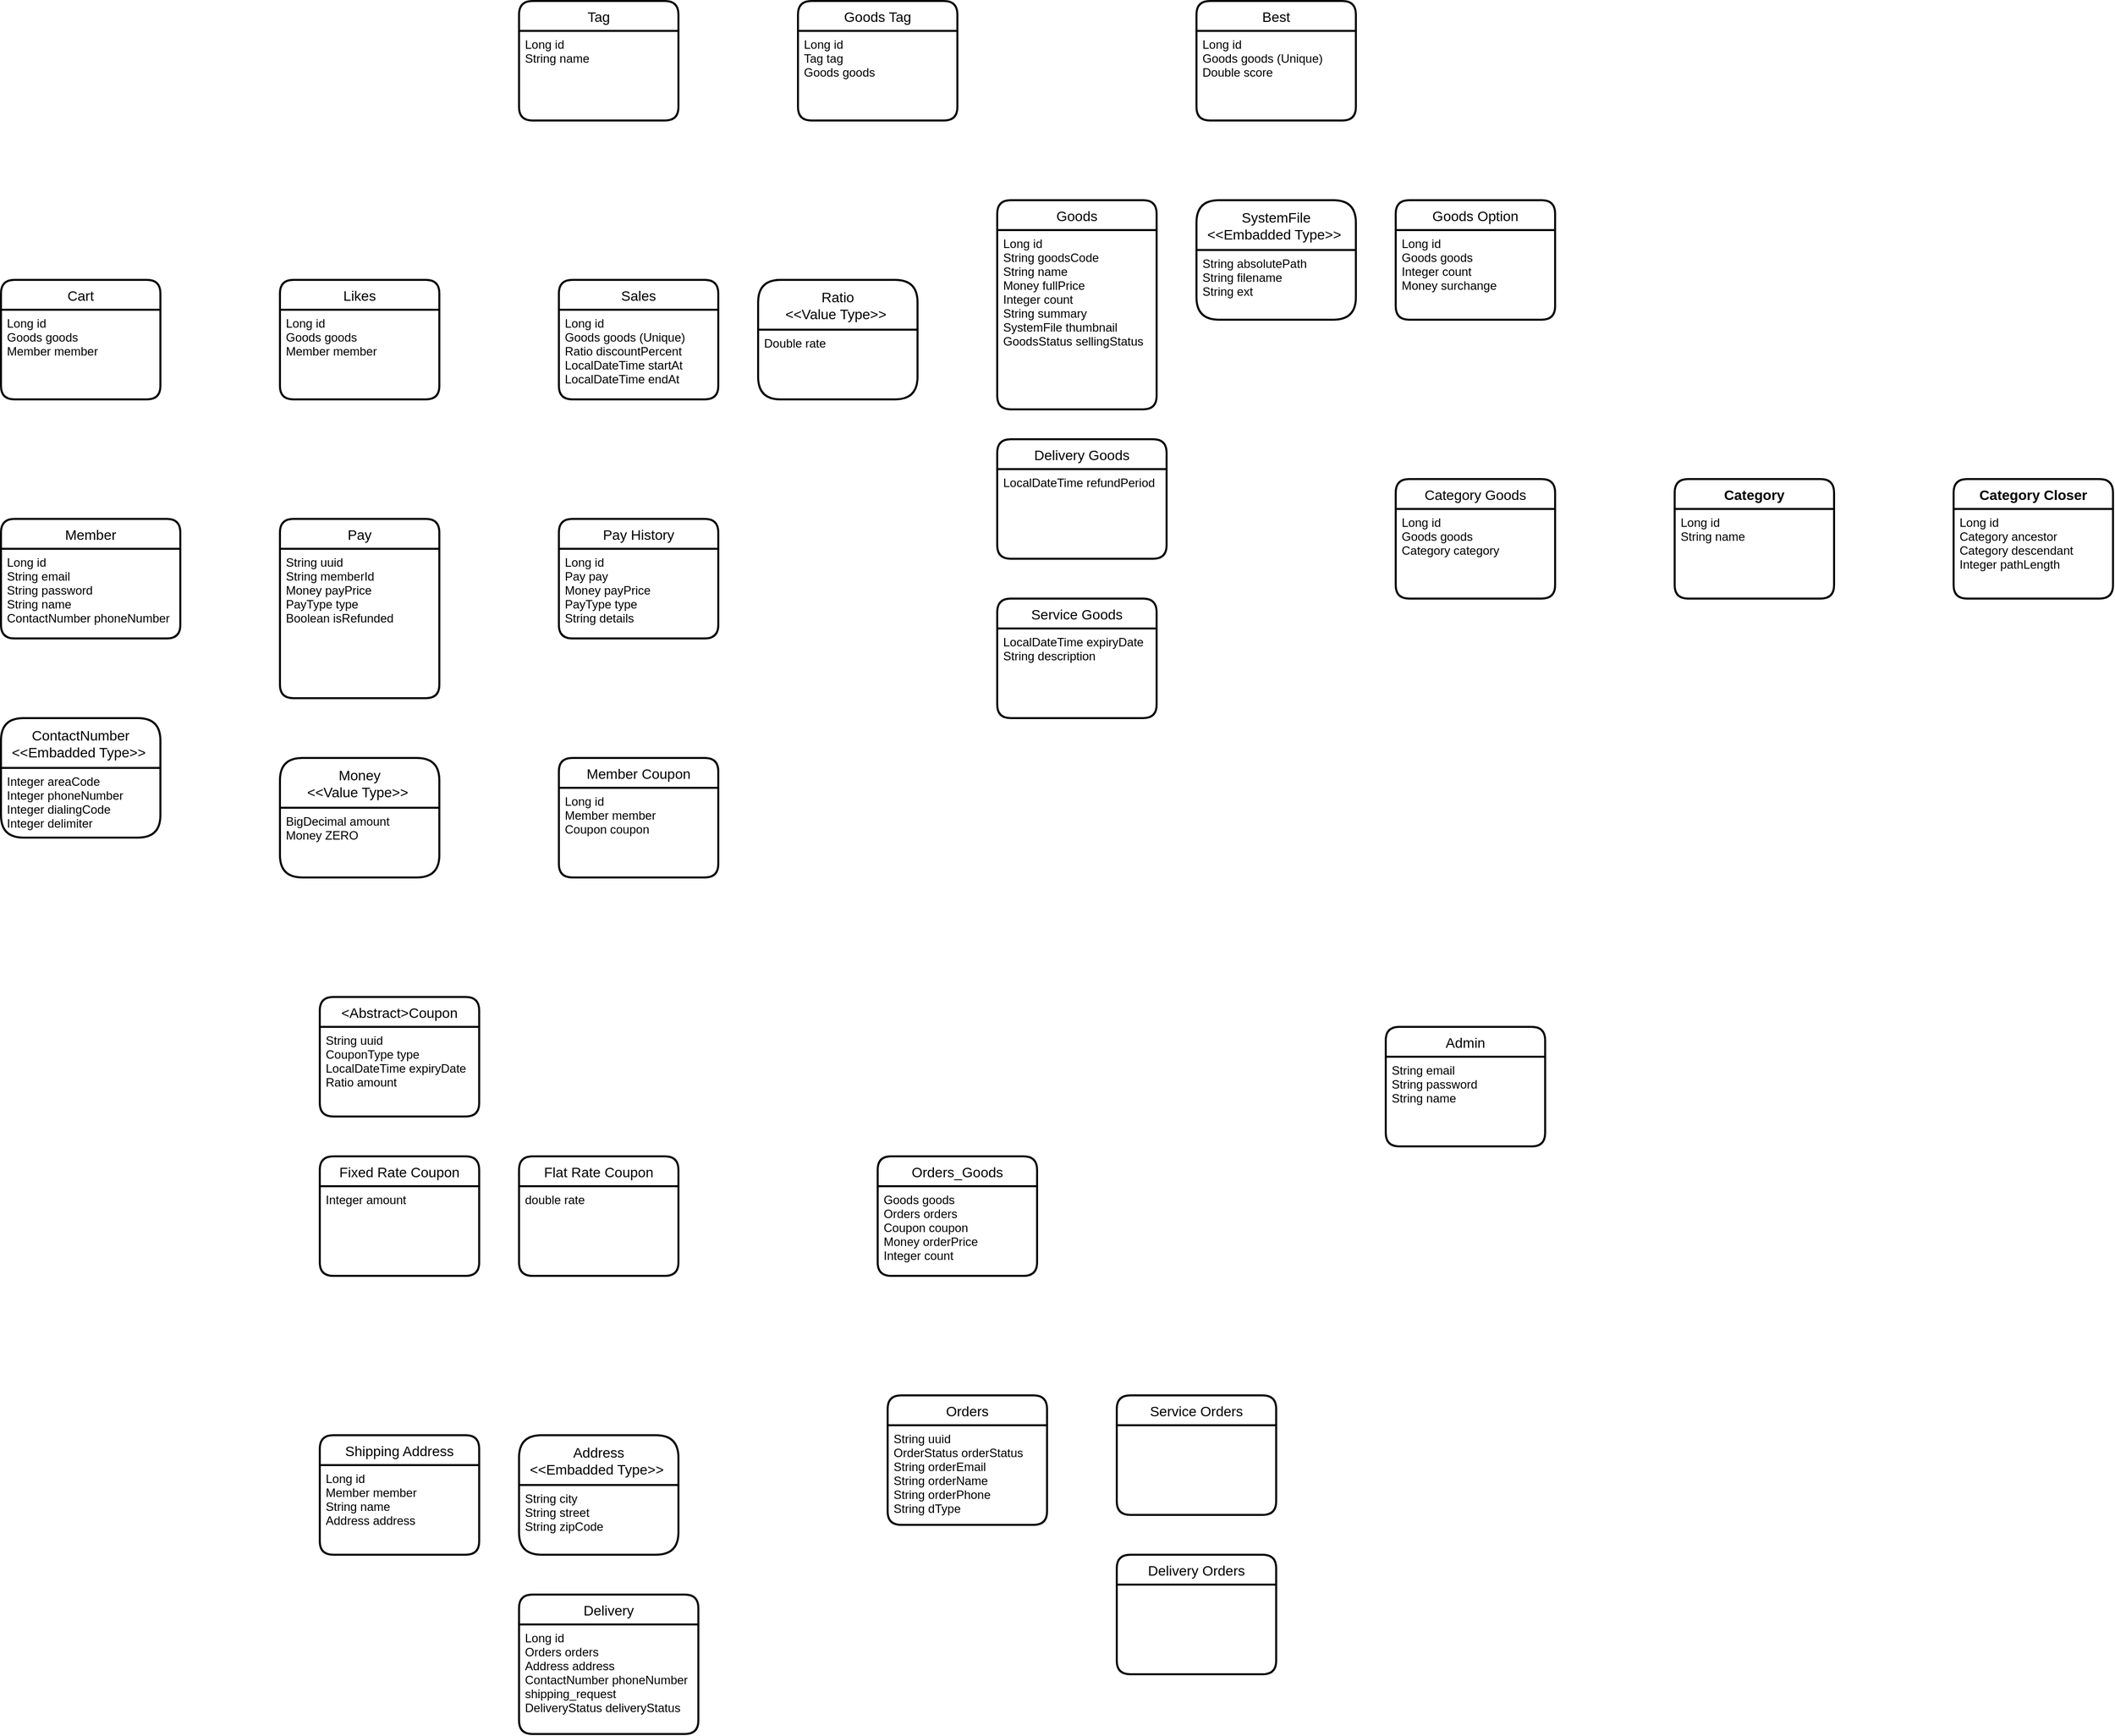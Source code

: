 <mxfile version="14.9.6" type="github">
  <diagram id="R2lEEEUBdFMjLlhIrx00" name="Page-1">
    <mxGraphModel dx="465" dy="270" grid="1" gridSize="10" guides="1" tooltips="1" connect="1" arrows="1" fold="1" page="1" pageScale="1" pageWidth="850" pageHeight="1100" math="0" shadow="0" extFonts="Permanent Marker^https://fonts.googleapis.com/css?family=Permanent+Marker">
      <root>
        <mxCell id="0" />
        <mxCell id="1" parent="0" />
        <mxCell id="LhNx0IezDrV9IMbFQ53--1" value="Cart" style="swimlane;childLayout=stackLayout;horizontal=1;startSize=30;horizontalStack=0;rounded=1;fontSize=14;fontStyle=0;strokeWidth=2;resizeParent=0;resizeLast=1;shadow=0;dashed=0;align=center;" vertex="1" parent="1">
          <mxGeometry x="40" y="440" width="160" height="120" as="geometry" />
        </mxCell>
        <mxCell id="LhNx0IezDrV9IMbFQ53--2" value="Long id&#xa;Goods goods&#xa;Member member" style="align=left;strokeColor=none;fillColor=none;spacingLeft=4;fontSize=12;verticalAlign=top;resizable=0;rotatable=0;part=1;" vertex="1" parent="LhNx0IezDrV9IMbFQ53--1">
          <mxGeometry y="30" width="160" height="90" as="geometry" />
        </mxCell>
        <mxCell id="LhNx0IezDrV9IMbFQ53--3" value="Goods" style="swimlane;childLayout=stackLayout;horizontal=1;startSize=30;horizontalStack=0;rounded=1;fontSize=14;fontStyle=0;strokeWidth=2;resizeParent=0;resizeLast=1;shadow=0;dashed=0;align=center;" vertex="1" parent="1">
          <mxGeometry x="1040" y="360" width="160" height="210" as="geometry" />
        </mxCell>
        <mxCell id="LhNx0IezDrV9IMbFQ53--4" value="Long id&#xa;String goodsCode&#xa;String name&#xa;Money fullPrice&#xa;Integer count&#xa;String summary&#xa;SystemFile thumbnail&#xa;GoodsStatus sellingStatus&#xa; " style="align=left;strokeColor=none;fillColor=none;spacingLeft=4;fontSize=12;verticalAlign=top;resizable=0;rotatable=0;part=1;" vertex="1" parent="LhNx0IezDrV9IMbFQ53--3">
          <mxGeometry y="30" width="160" height="180" as="geometry" />
        </mxCell>
        <mxCell id="LhNx0IezDrV9IMbFQ53--6" value="Member" style="swimlane;childLayout=stackLayout;horizontal=1;startSize=30;horizontalStack=0;rounded=1;fontSize=14;fontStyle=0;strokeWidth=2;resizeParent=0;resizeLast=1;shadow=0;dashed=0;align=center;" vertex="1" parent="1">
          <mxGeometry x="40" y="680" width="180" height="120" as="geometry" />
        </mxCell>
        <mxCell id="LhNx0IezDrV9IMbFQ53--7" value="Long id&#xa;String email&#xa;String password&#xa;String name&#xa;ContactNumber phoneNumber" style="align=left;strokeColor=none;fillColor=none;spacingLeft=4;fontSize=12;verticalAlign=top;resizable=0;rotatable=0;part=1;" vertex="1" parent="LhNx0IezDrV9IMbFQ53--6">
          <mxGeometry y="30" width="180" height="90" as="geometry" />
        </mxCell>
        <mxCell id="LhNx0IezDrV9IMbFQ53--8" value="Likes" style="swimlane;childLayout=stackLayout;horizontal=1;startSize=30;horizontalStack=0;rounded=1;fontSize=14;fontStyle=0;strokeWidth=2;resizeParent=0;resizeLast=1;shadow=0;dashed=0;align=center;" vertex="1" parent="1">
          <mxGeometry x="320" y="440" width="160" height="120" as="geometry" />
        </mxCell>
        <mxCell id="LhNx0IezDrV9IMbFQ53--9" value="Long id&#xa;Goods goods&#xa;Member member" style="align=left;strokeColor=none;fillColor=none;spacingLeft=4;fontSize=12;verticalAlign=top;resizable=0;rotatable=0;part=1;" vertex="1" parent="LhNx0IezDrV9IMbFQ53--8">
          <mxGeometry y="30" width="160" height="90" as="geometry" />
        </mxCell>
        <mxCell id="LhNx0IezDrV9IMbFQ53--11" value="Sales" style="swimlane;childLayout=stackLayout;horizontal=1;startSize=30;horizontalStack=0;rounded=1;fontSize=14;fontStyle=0;strokeWidth=2;resizeParent=0;resizeLast=1;shadow=0;dashed=0;align=center;" vertex="1" parent="1">
          <mxGeometry x="600" y="440" width="160" height="120" as="geometry" />
        </mxCell>
        <mxCell id="LhNx0IezDrV9IMbFQ53--12" value="Long id&#xa;Goods goods (Unique)&#xa;Ratio discountPercent&#xa;LocalDateTime startAt&#xa;LocalDateTime endAt" style="align=left;strokeColor=none;fillColor=none;spacingLeft=4;fontSize=12;verticalAlign=top;resizable=0;rotatable=0;part=1;" vertex="1" parent="LhNx0IezDrV9IMbFQ53--11">
          <mxGeometry y="30" width="160" height="90" as="geometry" />
        </mxCell>
        <mxCell id="LhNx0IezDrV9IMbFQ53--13" value="Pay" style="swimlane;childLayout=stackLayout;horizontal=1;startSize=30;horizontalStack=0;rounded=1;fontSize=14;fontStyle=0;strokeWidth=2;resizeParent=0;resizeLast=1;shadow=0;dashed=0;align=center;" vertex="1" parent="1">
          <mxGeometry x="320" y="680" width="160" height="180" as="geometry" />
        </mxCell>
        <mxCell id="LhNx0IezDrV9IMbFQ53--14" value="String uuid&#xa;String memberId&#xa;Money payPrice&#xa;PayType type&#xa;Boolean isRefunded&#xa;" style="align=left;strokeColor=none;fillColor=none;spacingLeft=4;fontSize=12;verticalAlign=top;resizable=0;rotatable=0;part=1;" vertex="1" parent="LhNx0IezDrV9IMbFQ53--13">
          <mxGeometry y="30" width="160" height="150" as="geometry" />
        </mxCell>
        <mxCell id="LhNx0IezDrV9IMbFQ53--16" value="Pay History" style="swimlane;childLayout=stackLayout;horizontal=1;startSize=30;horizontalStack=0;rounded=1;fontSize=14;fontStyle=0;strokeWidth=2;resizeParent=0;resizeLast=1;shadow=0;dashed=0;align=center;" vertex="1" parent="1">
          <mxGeometry x="600" y="680" width="160" height="120" as="geometry" />
        </mxCell>
        <mxCell id="LhNx0IezDrV9IMbFQ53--17" value="Long id&#xa;Pay pay&#xa;Money payPrice&#xa;PayType type&#xa;String details" style="align=left;strokeColor=none;fillColor=none;spacingLeft=4;fontSize=12;verticalAlign=top;resizable=0;rotatable=0;part=1;" vertex="1" parent="LhNx0IezDrV9IMbFQ53--16">
          <mxGeometry y="30" width="160" height="90" as="geometry" />
        </mxCell>
        <mxCell id="LhNx0IezDrV9IMbFQ53--19" value="Member Coupon" style="swimlane;childLayout=stackLayout;horizontal=1;startSize=30;horizontalStack=0;rounded=1;fontSize=14;fontStyle=0;strokeWidth=2;resizeParent=0;resizeLast=1;shadow=0;dashed=0;align=center;" vertex="1" parent="1">
          <mxGeometry x="600" y="920" width="160" height="120" as="geometry" />
        </mxCell>
        <mxCell id="LhNx0IezDrV9IMbFQ53--20" value="Long id&#xa;Member member&#xa;Coupon coupon" style="align=left;strokeColor=none;fillColor=none;spacingLeft=4;fontSize=12;verticalAlign=top;resizable=0;rotatable=0;part=1;" vertex="1" parent="LhNx0IezDrV9IMbFQ53--19">
          <mxGeometry y="30" width="160" height="90" as="geometry" />
        </mxCell>
        <mxCell id="LhNx0IezDrV9IMbFQ53--21" value="&lt;Abstract&gt;Coupon" style="swimlane;childLayout=stackLayout;horizontal=1;startSize=30;horizontalStack=0;rounded=1;fontSize=14;fontStyle=0;strokeWidth=2;resizeParent=0;resizeLast=1;shadow=0;dashed=0;align=center;" vertex="1" parent="1">
          <mxGeometry x="360" y="1160" width="160" height="120" as="geometry" />
        </mxCell>
        <mxCell id="LhNx0IezDrV9IMbFQ53--22" value="String uuid&#xa;CouponType type&#xa;LocalDateTime expiryDate&#xa;Ratio amount" style="align=left;strokeColor=none;fillColor=none;spacingLeft=4;fontSize=12;verticalAlign=top;resizable=0;rotatable=0;part=1;" vertex="1" parent="LhNx0IezDrV9IMbFQ53--21">
          <mxGeometry y="30" width="160" height="90" as="geometry" />
        </mxCell>
        <mxCell id="LhNx0IezDrV9IMbFQ53--23" value="Fixed Rate Coupon" style="swimlane;childLayout=stackLayout;horizontal=1;startSize=30;horizontalStack=0;rounded=1;fontSize=14;fontStyle=0;strokeWidth=2;resizeParent=0;resizeLast=1;shadow=0;dashed=0;align=center;" vertex="1" parent="1">
          <mxGeometry x="360" y="1320" width="160" height="120" as="geometry" />
        </mxCell>
        <mxCell id="LhNx0IezDrV9IMbFQ53--24" value="Integer amount" style="align=left;strokeColor=none;fillColor=none;spacingLeft=4;fontSize=12;verticalAlign=top;resizable=0;rotatable=0;part=1;" vertex="1" parent="LhNx0IezDrV9IMbFQ53--23">
          <mxGeometry y="30" width="160" height="90" as="geometry" />
        </mxCell>
        <mxCell id="LhNx0IezDrV9IMbFQ53--25" value="Flat Rate Coupon" style="swimlane;childLayout=stackLayout;horizontal=1;startSize=30;horizontalStack=0;rounded=1;fontSize=14;fontStyle=0;strokeWidth=2;resizeParent=0;resizeLast=1;shadow=0;dashed=0;align=center;" vertex="1" parent="1">
          <mxGeometry x="560" y="1320" width="160" height="120" as="geometry" />
        </mxCell>
        <mxCell id="LhNx0IezDrV9IMbFQ53--26" value="double rate" style="align=left;strokeColor=none;fillColor=none;spacingLeft=4;fontSize=12;verticalAlign=top;resizable=0;rotatable=0;part=1;" vertex="1" parent="LhNx0IezDrV9IMbFQ53--25">
          <mxGeometry y="30" width="160" height="90" as="geometry" />
        </mxCell>
        <mxCell id="LhNx0IezDrV9IMbFQ53--27" value="Shipping Address" style="swimlane;childLayout=stackLayout;horizontal=1;startSize=30;horizontalStack=0;rounded=1;fontSize=14;fontStyle=0;strokeWidth=2;resizeParent=0;resizeLast=1;shadow=0;dashed=0;align=center;" vertex="1" parent="1">
          <mxGeometry x="360" y="1600" width="160" height="120" as="geometry" />
        </mxCell>
        <mxCell id="LhNx0IezDrV9IMbFQ53--28" value="Long id&#xa;Member member&#xa;String name&#xa;Address address" style="align=left;strokeColor=none;fillColor=none;spacingLeft=4;fontSize=12;verticalAlign=top;resizable=0;rotatable=0;part=1;" vertex="1" parent="LhNx0IezDrV9IMbFQ53--27">
          <mxGeometry y="30" width="160" height="90" as="geometry" />
        </mxCell>
        <mxCell id="LhNx0IezDrV9IMbFQ53--29" value="Delivery" style="swimlane;childLayout=stackLayout;horizontal=1;startSize=30;horizontalStack=0;rounded=1;fontSize=14;fontStyle=0;strokeWidth=2;resizeParent=0;resizeLast=1;shadow=0;dashed=0;align=center;" vertex="1" parent="1">
          <mxGeometry x="560" y="1760" width="180" height="140" as="geometry" />
        </mxCell>
        <mxCell id="LhNx0IezDrV9IMbFQ53--30" value="Long id&#xa;Orders orders&#xa;Address address&#xa;ContactNumber phoneNumber&#xa;shipping_request&#xa;DeliveryStatus deliveryStatus&#xa;" style="align=left;strokeColor=none;fillColor=none;spacingLeft=4;fontSize=12;verticalAlign=top;resizable=0;rotatable=0;part=1;" vertex="1" parent="LhNx0IezDrV9IMbFQ53--29">
          <mxGeometry y="30" width="180" height="110" as="geometry" />
        </mxCell>
        <mxCell id="LhNx0IezDrV9IMbFQ53--31" value="Orders" style="swimlane;childLayout=stackLayout;horizontal=1;startSize=30;horizontalStack=0;rounded=1;fontSize=14;fontStyle=0;strokeWidth=2;resizeParent=0;resizeLast=1;shadow=0;dashed=0;align=center;" vertex="1" parent="1">
          <mxGeometry x="930" y="1560" width="160" height="130" as="geometry" />
        </mxCell>
        <mxCell id="LhNx0IezDrV9IMbFQ53--32" value="String uuid&#xa;OrderStatus orderStatus&#xa;String orderEmail&#xa;String orderName&#xa;String orderPhone&#xa;String dType" style="align=left;strokeColor=none;fillColor=none;spacingLeft=4;fontSize=12;verticalAlign=top;resizable=0;rotatable=0;part=1;" vertex="1" parent="LhNx0IezDrV9IMbFQ53--31">
          <mxGeometry y="30" width="160" height="100" as="geometry" />
        </mxCell>
        <mxCell id="LhNx0IezDrV9IMbFQ53--34" value="Service Orders" style="swimlane;childLayout=stackLayout;horizontal=1;startSize=30;horizontalStack=0;rounded=1;fontSize=14;fontStyle=0;strokeWidth=2;resizeParent=0;resizeLast=1;shadow=0;dashed=0;align=center;" vertex="1" parent="1">
          <mxGeometry x="1160" y="1560" width="160" height="120" as="geometry" />
        </mxCell>
        <mxCell id="LhNx0IezDrV9IMbFQ53--36" value="Delivery Orders" style="swimlane;childLayout=stackLayout;horizontal=1;startSize=30;horizontalStack=0;rounded=1;fontSize=14;fontStyle=0;strokeWidth=2;resizeParent=0;resizeLast=1;shadow=0;dashed=0;align=center;" vertex="1" parent="1">
          <mxGeometry x="1160" y="1720" width="160" height="120" as="geometry" />
        </mxCell>
        <mxCell id="LhNx0IezDrV9IMbFQ53--38" value="Orders_Goods" style="swimlane;childLayout=stackLayout;horizontal=1;startSize=30;horizontalStack=0;rounded=1;fontSize=14;fontStyle=0;strokeWidth=2;resizeParent=0;resizeLast=1;shadow=0;dashed=0;align=center;" vertex="1" parent="1">
          <mxGeometry x="920" y="1320" width="160" height="120" as="geometry" />
        </mxCell>
        <mxCell id="LhNx0IezDrV9IMbFQ53--39" value="Goods goods&#xa;Orders orders&#xa;Coupon coupon&#xa;Money orderPrice&#xa;Integer count" style="align=left;strokeColor=none;fillColor=none;spacingLeft=4;fontSize=12;verticalAlign=top;resizable=0;rotatable=0;part=1;" vertex="1" parent="LhNx0IezDrV9IMbFQ53--38">
          <mxGeometry y="30" width="160" height="90" as="geometry" />
        </mxCell>
        <mxCell id="LhNx0IezDrV9IMbFQ53--40" value="Admin" style="swimlane;childLayout=stackLayout;horizontal=1;startSize=30;horizontalStack=0;rounded=1;fontSize=14;fontStyle=0;strokeWidth=2;resizeParent=0;resizeLast=1;shadow=0;dashed=0;align=center;" vertex="1" parent="1">
          <mxGeometry x="1430" y="1190" width="160" height="120" as="geometry" />
        </mxCell>
        <mxCell id="LhNx0IezDrV9IMbFQ53--41" value="String email&#xa;String password&#xa;String name" style="align=left;strokeColor=none;fillColor=none;spacingLeft=4;fontSize=12;verticalAlign=top;resizable=0;rotatable=0;part=1;" vertex="1" parent="LhNx0IezDrV9IMbFQ53--40">
          <mxGeometry y="30" width="160" height="90" as="geometry" />
        </mxCell>
        <mxCell id="LhNx0IezDrV9IMbFQ53--42" value="Goods Tag" style="swimlane;childLayout=stackLayout;horizontal=1;startSize=30;horizontalStack=0;rounded=1;fontSize=14;fontStyle=0;strokeWidth=2;resizeParent=0;resizeLast=1;shadow=0;dashed=0;align=center;" vertex="1" parent="1">
          <mxGeometry x="840" y="160" width="160" height="120" as="geometry" />
        </mxCell>
        <mxCell id="LhNx0IezDrV9IMbFQ53--43" value="Long id&#xa;Tag tag&#xa;Goods goods" style="align=left;strokeColor=none;fillColor=none;spacingLeft=4;fontSize=12;verticalAlign=top;resizable=0;rotatable=0;part=1;" vertex="1" parent="LhNx0IezDrV9IMbFQ53--42">
          <mxGeometry y="30" width="160" height="90" as="geometry" />
        </mxCell>
        <mxCell id="LhNx0IezDrV9IMbFQ53--44" value="Tag" style="swimlane;childLayout=stackLayout;horizontal=1;startSize=30;horizontalStack=0;rounded=1;fontSize=14;fontStyle=0;strokeWidth=2;resizeParent=0;resizeLast=1;shadow=0;dashed=0;align=center;" vertex="1" parent="1">
          <mxGeometry x="560" y="160" width="160" height="120" as="geometry" />
        </mxCell>
        <mxCell id="LhNx0IezDrV9IMbFQ53--45" value="Long id&#xa;String name&#xa;" style="align=left;strokeColor=none;fillColor=none;spacingLeft=4;fontSize=12;verticalAlign=top;resizable=0;rotatable=0;part=1;" vertex="1" parent="LhNx0IezDrV9IMbFQ53--44">
          <mxGeometry y="30" width="160" height="90" as="geometry" />
        </mxCell>
        <mxCell id="LhNx0IezDrV9IMbFQ53--46" value="Best" style="swimlane;childLayout=stackLayout;horizontal=1;startSize=30;horizontalStack=0;rounded=1;fontSize=14;fontStyle=0;strokeWidth=2;resizeParent=0;resizeLast=1;shadow=0;dashed=0;align=center;" vertex="1" parent="1">
          <mxGeometry x="1240" y="160" width="160" height="120" as="geometry" />
        </mxCell>
        <mxCell id="LhNx0IezDrV9IMbFQ53--47" value="Long id&#xa;Goods goods (Unique)&#xa;Double score&#xa;" style="align=left;strokeColor=none;fillColor=none;spacingLeft=4;fontSize=12;verticalAlign=top;resizable=0;rotatable=0;part=1;" vertex="1" parent="LhNx0IezDrV9IMbFQ53--46">
          <mxGeometry y="30" width="160" height="90" as="geometry" />
        </mxCell>
        <mxCell id="LhNx0IezDrV9IMbFQ53--49" value="Goods Option" style="swimlane;childLayout=stackLayout;horizontal=1;startSize=30;horizontalStack=0;rounded=1;fontSize=14;fontStyle=0;strokeWidth=2;resizeParent=0;resizeLast=1;shadow=0;dashed=0;align=center;" vertex="1" parent="1">
          <mxGeometry x="1440" y="360" width="160" height="120" as="geometry" />
        </mxCell>
        <mxCell id="LhNx0IezDrV9IMbFQ53--50" value="Long id&#xa;Goods goods&#xa;Integer count&#xa;Money surchange" style="align=left;strokeColor=none;fillColor=none;spacingLeft=4;fontSize=12;verticalAlign=top;resizable=0;rotatable=0;part=1;" vertex="1" parent="LhNx0IezDrV9IMbFQ53--49">
          <mxGeometry y="30" width="160" height="90" as="geometry" />
        </mxCell>
        <mxCell id="LhNx0IezDrV9IMbFQ53--51" value="Category Goods" style="swimlane;childLayout=stackLayout;horizontal=1;startSize=30;horizontalStack=0;rounded=1;fontSize=14;fontStyle=0;strokeWidth=2;resizeParent=0;resizeLast=1;shadow=0;dashed=0;align=center;" vertex="1" parent="1">
          <mxGeometry x="1440" y="640" width="160" height="120" as="geometry" />
        </mxCell>
        <mxCell id="LhNx0IezDrV9IMbFQ53--52" value="Long id&#xa;Goods goods&#xa;Category category" style="align=left;strokeColor=none;fillColor=none;spacingLeft=4;fontSize=12;verticalAlign=top;resizable=0;rotatable=0;part=1;" vertex="1" parent="LhNx0IezDrV9IMbFQ53--51">
          <mxGeometry y="30" width="160" height="90" as="geometry" />
        </mxCell>
        <mxCell id="LhNx0IezDrV9IMbFQ53--53" value="Delivery Goods" style="swimlane;childLayout=stackLayout;horizontal=1;startSize=30;horizontalStack=0;rounded=1;fontSize=14;fontStyle=0;strokeWidth=2;resizeParent=0;resizeLast=1;shadow=0;dashed=0;align=center;" vertex="1" parent="1">
          <mxGeometry x="1040" y="600" width="170" height="120" as="geometry" />
        </mxCell>
        <mxCell id="LhNx0IezDrV9IMbFQ53--54" value="LocalDateTime refundPeriod" style="align=left;strokeColor=none;fillColor=none;spacingLeft=4;fontSize=12;verticalAlign=top;resizable=0;rotatable=0;part=1;" vertex="1" parent="LhNx0IezDrV9IMbFQ53--53">
          <mxGeometry y="30" width="170" height="90" as="geometry" />
        </mxCell>
        <mxCell id="LhNx0IezDrV9IMbFQ53--55" value="Service Goods" style="swimlane;childLayout=stackLayout;horizontal=1;startSize=30;horizontalStack=0;rounded=1;fontSize=14;fontStyle=0;strokeWidth=2;resizeParent=0;resizeLast=1;shadow=0;dashed=0;align=center;" vertex="1" parent="1">
          <mxGeometry x="1040" y="760" width="160" height="120" as="geometry" />
        </mxCell>
        <mxCell id="LhNx0IezDrV9IMbFQ53--56" value="LocalDateTime expiryDate&#xa;String description" style="align=left;strokeColor=none;fillColor=none;spacingLeft=4;fontSize=12;verticalAlign=top;resizable=0;rotatable=0;part=1;" vertex="1" parent="LhNx0IezDrV9IMbFQ53--55">
          <mxGeometry y="30" width="160" height="90" as="geometry" />
        </mxCell>
        <mxCell id="LhNx0IezDrV9IMbFQ53--57" value="Category" style="swimlane;childLayout=stackLayout;horizontal=1;startSize=30;horizontalStack=0;rounded=1;fontSize=14;fontStyle=1;strokeWidth=2;resizeParent=0;resizeLast=1;shadow=0;dashed=0;align=center;" vertex="1" parent="1">
          <mxGeometry x="1720" y="640" width="160" height="120" as="geometry" />
        </mxCell>
        <mxCell id="LhNx0IezDrV9IMbFQ53--58" value="Long id&#xa;String name" style="align=left;strokeColor=none;fillColor=none;spacingLeft=4;fontSize=12;verticalAlign=top;resizable=0;rotatable=0;part=1;" vertex="1" parent="LhNx0IezDrV9IMbFQ53--57">
          <mxGeometry y="30" width="160" height="90" as="geometry" />
        </mxCell>
        <mxCell id="LhNx0IezDrV9IMbFQ53--59" value="Category Closer" style="swimlane;childLayout=stackLayout;horizontal=1;startSize=30;horizontalStack=0;rounded=1;fontSize=14;fontStyle=1;strokeWidth=2;resizeParent=0;resizeLast=1;shadow=0;dashed=0;align=center;" vertex="1" parent="1">
          <mxGeometry x="2000" y="640" width="160" height="120" as="geometry" />
        </mxCell>
        <mxCell id="LhNx0IezDrV9IMbFQ53--60" value="Long id&#xa;Category ancestor&#xa;Category descendant&#xa;Integer pathLength" style="align=left;strokeColor=none;fillColor=none;spacingLeft=4;fontSize=12;verticalAlign=top;resizable=0;rotatable=0;part=1;" vertex="1" parent="LhNx0IezDrV9IMbFQ53--59">
          <mxGeometry y="30" width="160" height="90" as="geometry" />
        </mxCell>
        <mxCell id="LhNx0IezDrV9IMbFQ53--66" value="ContactNumber&#xa;&lt;&lt;Embadded Type&gt;&gt; " style="swimlane;childLayout=stackLayout;horizontal=1;startSize=50;horizontalStack=0;rounded=1;fontSize=14;fontStyle=0;strokeWidth=2;resizeParent=0;resizeLast=1;shadow=0;dashed=0;align=center;" vertex="1" parent="1">
          <mxGeometry x="40" y="880" width="160" height="120" as="geometry" />
        </mxCell>
        <mxCell id="LhNx0IezDrV9IMbFQ53--67" value="Integer areaCode&#xa;Integer phoneNumber&#xa;Integer dialingCode&#xa;Integer delimiter" style="align=left;strokeColor=none;fillColor=none;spacingLeft=4;fontSize=12;verticalAlign=top;resizable=0;rotatable=0;part=1;" vertex="1" parent="LhNx0IezDrV9IMbFQ53--66">
          <mxGeometry y="50" width="160" height="70" as="geometry" />
        </mxCell>
        <mxCell id="LhNx0IezDrV9IMbFQ53--68" value="Money&#xa;&lt;&lt;Value Type&gt;&gt; " style="swimlane;childLayout=stackLayout;horizontal=1;startSize=50;horizontalStack=0;rounded=1;fontSize=14;fontStyle=0;strokeWidth=2;resizeParent=0;resizeLast=1;shadow=0;dashed=0;align=center;" vertex="1" parent="1">
          <mxGeometry x="320" y="920" width="160" height="120" as="geometry" />
        </mxCell>
        <mxCell id="LhNx0IezDrV9IMbFQ53--69" value="BigDecimal amount&#xa;Money ZERO" style="align=left;strokeColor=none;fillColor=none;spacingLeft=4;fontSize=12;verticalAlign=top;resizable=0;rotatable=0;part=1;" vertex="1" parent="LhNx0IezDrV9IMbFQ53--68">
          <mxGeometry y="50" width="160" height="70" as="geometry" />
        </mxCell>
        <mxCell id="LhNx0IezDrV9IMbFQ53--78" value="Address&#xa;&lt;&lt;Embadded Type&gt;&gt; " style="swimlane;childLayout=stackLayout;horizontal=1;startSize=50;horizontalStack=0;rounded=1;fontSize=14;fontStyle=0;strokeWidth=2;resizeParent=0;resizeLast=1;shadow=0;dashed=0;align=center;" vertex="1" parent="1">
          <mxGeometry x="560" y="1600" width="160" height="120" as="geometry" />
        </mxCell>
        <mxCell id="LhNx0IezDrV9IMbFQ53--79" value="String city&#xa;String street&#xa;String zipCode" style="align=left;strokeColor=none;fillColor=none;spacingLeft=4;fontSize=12;verticalAlign=top;resizable=0;rotatable=0;part=1;" vertex="1" parent="LhNx0IezDrV9IMbFQ53--78">
          <mxGeometry y="50" width="160" height="70" as="geometry" />
        </mxCell>
        <mxCell id="LhNx0IezDrV9IMbFQ53--88" value="SystemFile&#xa;&lt;&lt;Embadded Type&gt;&gt; " style="swimlane;childLayout=stackLayout;horizontal=1;startSize=50;horizontalStack=0;rounded=1;fontSize=14;fontStyle=0;strokeWidth=2;resizeParent=0;resizeLast=1;shadow=0;dashed=0;align=center;" vertex="1" parent="1">
          <mxGeometry x="1240" y="360" width="160" height="120" as="geometry" />
        </mxCell>
        <mxCell id="LhNx0IezDrV9IMbFQ53--89" value="String absolutePath&#xa;String filename&#xa;String ext" style="align=left;strokeColor=none;fillColor=none;spacingLeft=4;fontSize=12;verticalAlign=top;resizable=0;rotatable=0;part=1;" vertex="1" parent="LhNx0IezDrV9IMbFQ53--88">
          <mxGeometry y="50" width="160" height="70" as="geometry" />
        </mxCell>
        <mxCell id="LhNx0IezDrV9IMbFQ53--91" value="Ratio&#xa;&lt;&lt;Value Type&gt;&gt; " style="swimlane;childLayout=stackLayout;horizontal=1;startSize=50;horizontalStack=0;rounded=1;fontSize=14;fontStyle=0;strokeWidth=2;resizeParent=0;resizeLast=1;shadow=0;dashed=0;align=center;" vertex="1" parent="1">
          <mxGeometry x="800" y="440" width="160" height="120" as="geometry" />
        </mxCell>
        <mxCell id="LhNx0IezDrV9IMbFQ53--92" value="Double rate" style="align=left;strokeColor=none;fillColor=none;spacingLeft=4;fontSize=12;verticalAlign=top;resizable=0;rotatable=0;part=1;" vertex="1" parent="LhNx0IezDrV9IMbFQ53--91">
          <mxGeometry y="50" width="160" height="70" as="geometry" />
        </mxCell>
      </root>
    </mxGraphModel>
  </diagram>
</mxfile>
